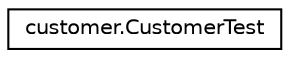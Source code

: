 digraph "Graphical Class Hierarchy"
{
  edge [fontname="Helvetica",fontsize="10",labelfontname="Helvetica",labelfontsize="10"];
  node [fontname="Helvetica",fontsize="10",shape=record];
  rankdir="LR";
  Node0 [label="customer.CustomerTest",height=0.2,width=0.4,color="black", fillcolor="white", style="filled",URL="$classcustomer_1_1_customer_test.html"];
}
